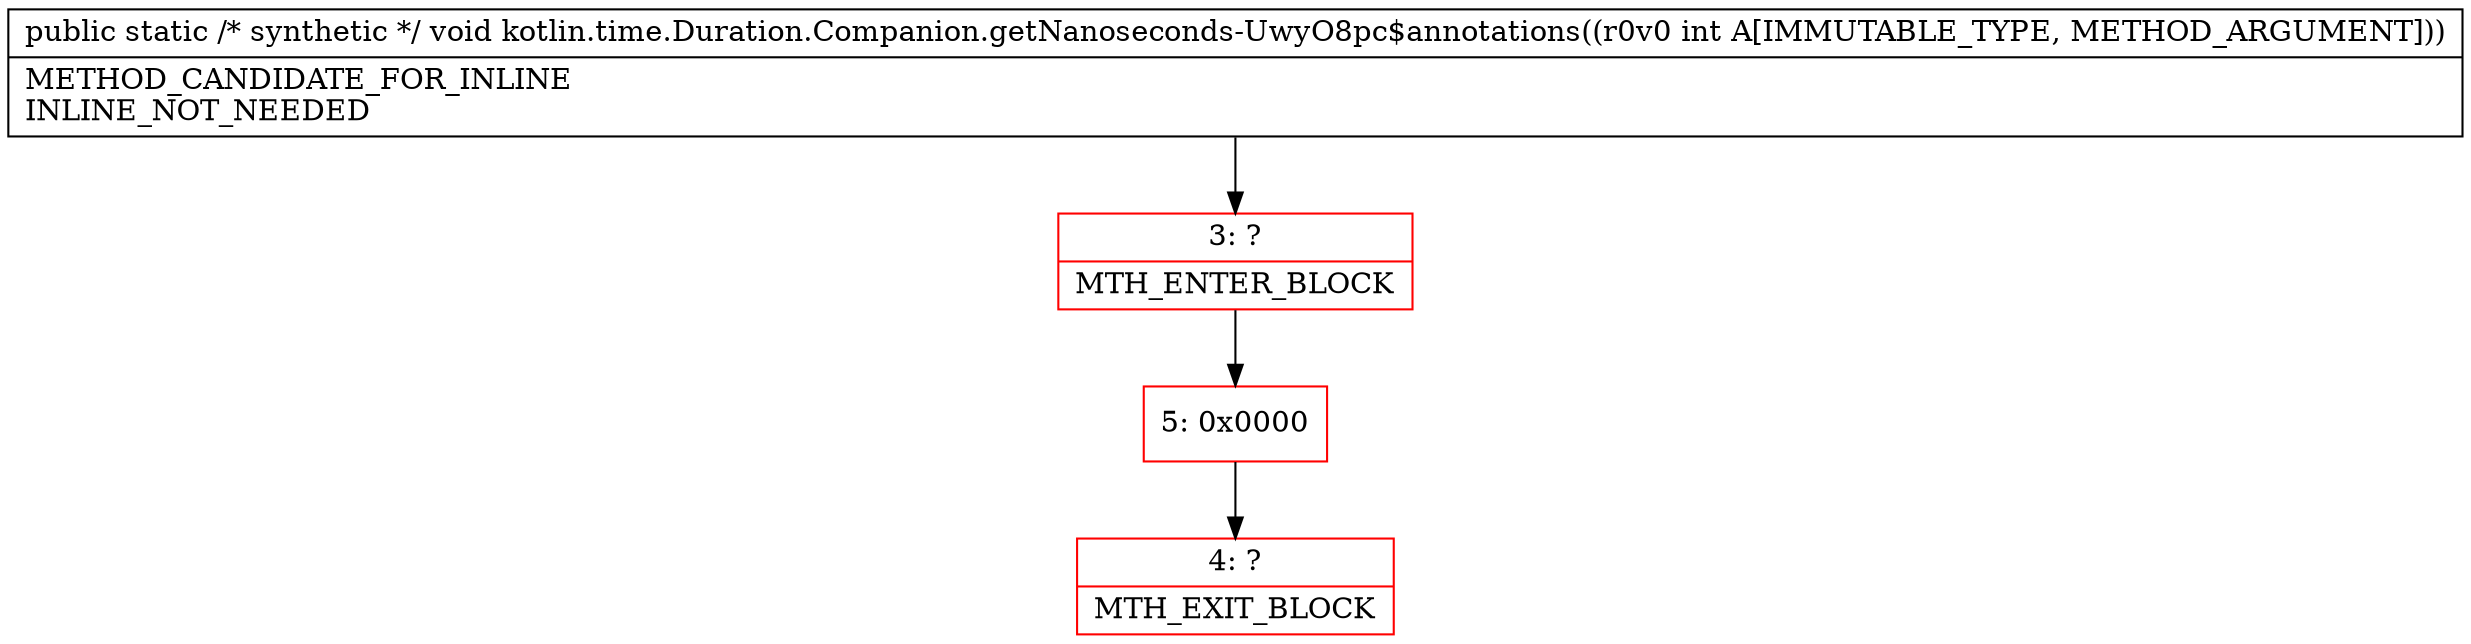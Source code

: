 digraph "CFG forkotlin.time.Duration.Companion.getNanoseconds\-UwyO8pc$annotations(I)V" {
subgraph cluster_Region_106717546 {
label = "R(0)";
node [shape=record,color=blue];
}
Node_3 [shape=record,color=red,label="{3\:\ ?|MTH_ENTER_BLOCK\l}"];
Node_5 [shape=record,color=red,label="{5\:\ 0x0000}"];
Node_4 [shape=record,color=red,label="{4\:\ ?|MTH_EXIT_BLOCK\l}"];
MethodNode[shape=record,label="{public static \/* synthetic *\/ void kotlin.time.Duration.Companion.getNanoseconds\-UwyO8pc$annotations((r0v0 int A[IMMUTABLE_TYPE, METHOD_ARGUMENT]))  | METHOD_CANDIDATE_FOR_INLINE\lINLINE_NOT_NEEDED\l}"];
MethodNode -> Node_3;Node_3 -> Node_5;
Node_5 -> Node_4;
}

